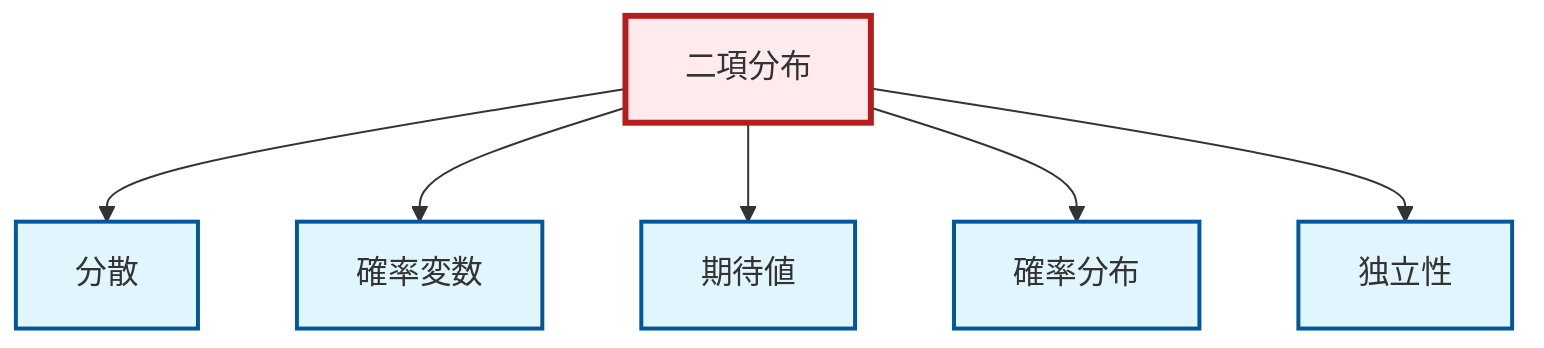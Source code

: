 graph TD
    classDef definition fill:#e1f5fe,stroke:#01579b,stroke-width:2px
    classDef theorem fill:#f3e5f5,stroke:#4a148c,stroke-width:2px
    classDef axiom fill:#fff3e0,stroke:#e65100,stroke-width:2px
    classDef example fill:#e8f5e9,stroke:#1b5e20,stroke-width:2px
    classDef current fill:#ffebee,stroke:#b71c1c,stroke-width:3px
    def-probability-distribution["確率分布"]:::definition
    def-random-variable["確率変数"]:::definition
    def-binomial-distribution["二項分布"]:::definition
    def-variance["分散"]:::definition
    def-independence["独立性"]:::definition
    def-expectation["期待値"]:::definition
    def-binomial-distribution --> def-variance
    def-binomial-distribution --> def-random-variable
    def-binomial-distribution --> def-expectation
    def-binomial-distribution --> def-probability-distribution
    def-binomial-distribution --> def-independence
    class def-binomial-distribution current